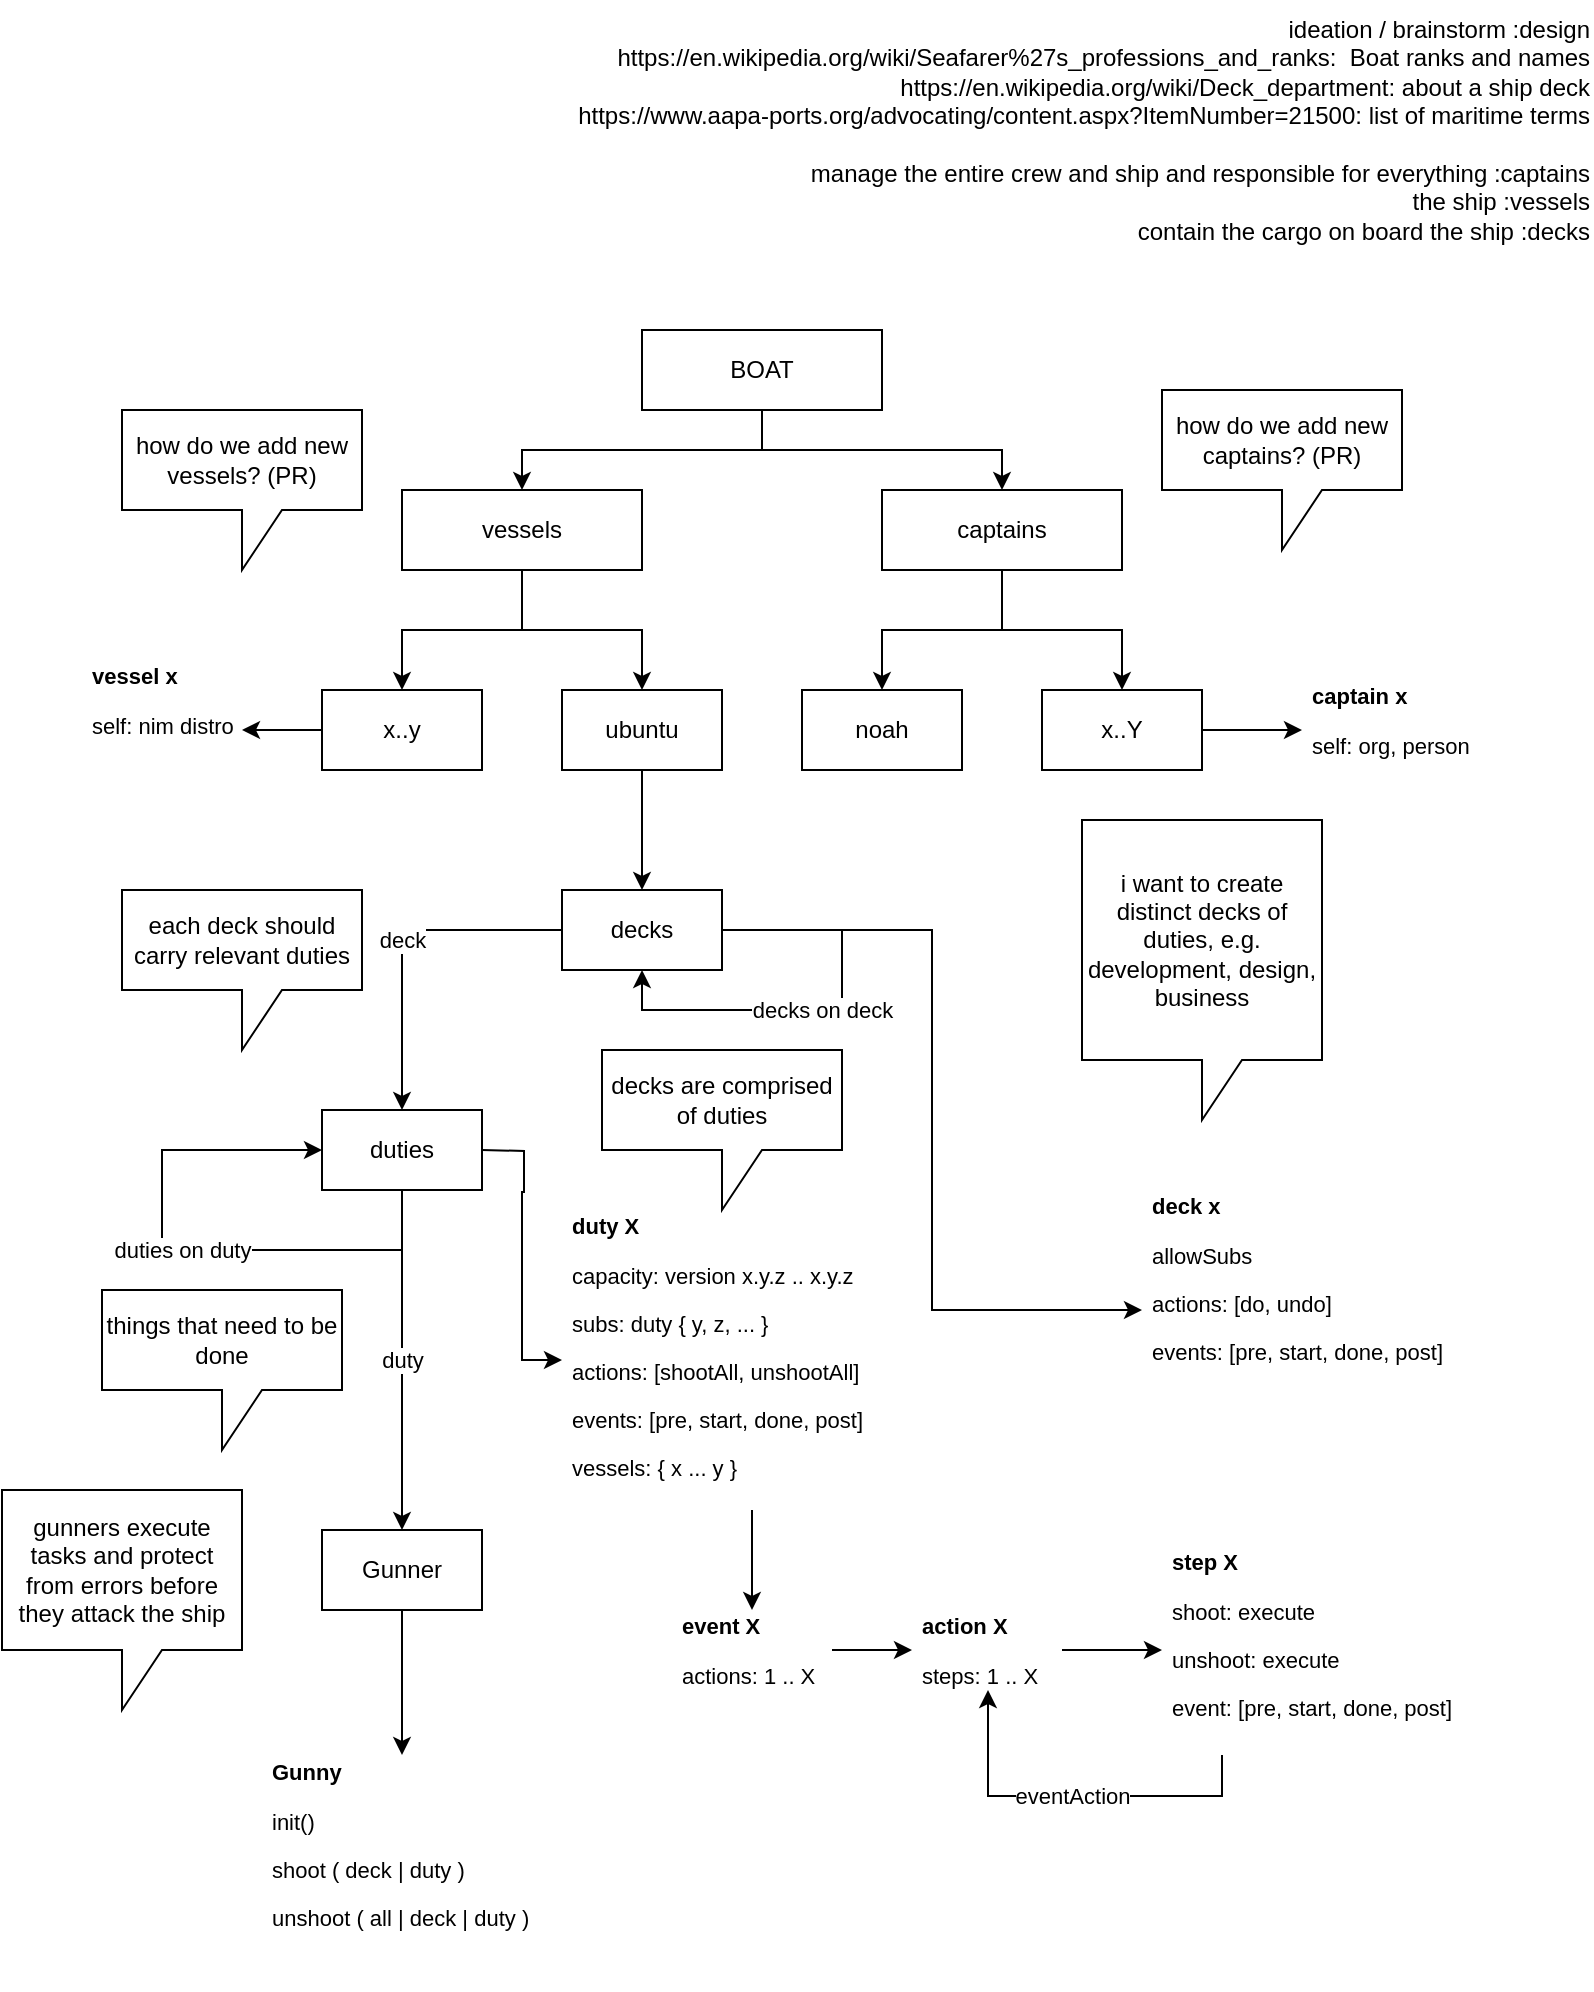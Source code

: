 <mxfile version="20.8.10" type="device"><diagram name="Page-1" id="X1P2WbNKSFlWx2NGWUEG"><mxGraphModel dx="3049" dy="2886" grid="1" gridSize="10" guides="1" tooltips="1" connect="1" arrows="1" fold="1" page="1" pageScale="1" pageWidth="850" pageHeight="1100" math="0" shadow="0"><root><mxCell id="0"/><mxCell id="1" parent="0"/><mxCell id="rLT3Qs8EGzSdSeopqYW6-1" value="&amp;nbsp;ideation / brainstorm :design&lt;br&gt;https://en.wikipedia.org/wiki/Seafarer%27s_professions_and_ranks:&amp;nbsp; Boat ranks and names&lt;br&gt;https://en.wikipedia.org/wiki/Deck_department: about a ship deck&lt;br&gt;https://www.aapa-ports.org/advocating/content.aspx?ItemNumber=21500: list of maritime terms&lt;br&gt;&lt;br&gt;&amp;nbsp; manage the entire crew and ship and responsible for everything :captains&lt;br&gt;&amp;nbsp;the ship :vessels&lt;br&gt;&amp;nbsp;contain the cargo on board the ship :decks" style="text;html=1;align=right;verticalAlign=middle;resizable=0;points=[];autosize=1;strokeColor=none;fillColor=none;" parent="1" vertex="1"><mxGeometry x="310" y="-5" width="530" height="130" as="geometry"/></mxCell><mxCell id="rLT3Qs8EGzSdSeopqYW6-4" value="" style="edgeStyle=orthogonalEdgeStyle;rounded=0;orthogonalLoop=1;jettySize=auto;html=1;" parent="1" source="rLT3Qs8EGzSdSeopqYW6-2" target="rLT3Qs8EGzSdSeopqYW6-3" edge="1"><mxGeometry relative="1" as="geometry"/></mxCell><mxCell id="rLT3Qs8EGzSdSeopqYW6-6" style="edgeStyle=orthogonalEdgeStyle;rounded=0;orthogonalLoop=1;jettySize=auto;html=1;" parent="1" source="rLT3Qs8EGzSdSeopqYW6-2" target="rLT3Qs8EGzSdSeopqYW6-5" edge="1"><mxGeometry relative="1" as="geometry"/></mxCell><mxCell id="rLT3Qs8EGzSdSeopqYW6-2" value="BOAT" style="whiteSpace=wrap;html=1;" parent="1" vertex="1"><mxGeometry x="365" y="160" width="120" height="40" as="geometry"/></mxCell><mxCell id="rLT3Qs8EGzSdSeopqYW6-8" value="" style="edgeStyle=orthogonalEdgeStyle;rounded=0;orthogonalLoop=1;jettySize=auto;html=1;entryX=0.5;entryY=0;entryDx=0;entryDy=0;" parent="1" source="rLT3Qs8EGzSdSeopqYW6-3" target="rLT3Qs8EGzSdSeopqYW6-7" edge="1"><mxGeometry relative="1" as="geometry"><Array as="points"><mxPoint x="305" y="310"/><mxPoint x="245" y="310"/></Array></mxGeometry></mxCell><mxCell id="rLT3Qs8EGzSdSeopqYW6-10" value="" style="edgeStyle=orthogonalEdgeStyle;rounded=0;orthogonalLoop=1;jettySize=auto;html=1;" parent="1" source="rLT3Qs8EGzSdSeopqYW6-3" target="rLT3Qs8EGzSdSeopqYW6-9" edge="1"><mxGeometry relative="1" as="geometry"/></mxCell><mxCell id="rLT3Qs8EGzSdSeopqYW6-3" value="vessels" style="whiteSpace=wrap;html=1;" parent="1" vertex="1"><mxGeometry x="245" y="240" width="120" height="40" as="geometry"/></mxCell><mxCell id="rLT3Qs8EGzSdSeopqYW6-12" value="" style="edgeStyle=orthogonalEdgeStyle;rounded=0;orthogonalLoop=1;jettySize=auto;html=1;" parent="1" source="rLT3Qs8EGzSdSeopqYW6-5" target="rLT3Qs8EGzSdSeopqYW6-11" edge="1"><mxGeometry relative="1" as="geometry"/></mxCell><mxCell id="rLT3Qs8EGzSdSeopqYW6-14" style="edgeStyle=orthogonalEdgeStyle;rounded=0;orthogonalLoop=1;jettySize=auto;html=1;" parent="1" source="rLT3Qs8EGzSdSeopqYW6-5" target="rLT3Qs8EGzSdSeopqYW6-13" edge="1"><mxGeometry relative="1" as="geometry"/></mxCell><mxCell id="rLT3Qs8EGzSdSeopqYW6-5" value="captains" style="whiteSpace=wrap;html=1;" parent="1" vertex="1"><mxGeometry x="485" y="240" width="120" height="40" as="geometry"/></mxCell><mxCell id="WdYo615Ho2aTfb2mWYT5-29" style="edgeStyle=orthogonalEdgeStyle;rounded=0;orthogonalLoop=1;jettySize=auto;html=1;entryX=1;entryY=0.5;entryDx=0;entryDy=0;fontSize=11;" edge="1" parent="1" source="rLT3Qs8EGzSdSeopqYW6-7" target="WdYo615Ho2aTfb2mWYT5-26"><mxGeometry relative="1" as="geometry"/></mxCell><mxCell id="rLT3Qs8EGzSdSeopqYW6-7" value="x..y" style="whiteSpace=wrap;html=1;" parent="1" vertex="1"><mxGeometry x="205" y="340" width="80" height="40" as="geometry"/></mxCell><mxCell id="rLT3Qs8EGzSdSeopqYW6-20" value="" style="edgeStyle=orthogonalEdgeStyle;rounded=0;orthogonalLoop=1;jettySize=auto;html=1;" parent="1" source="rLT3Qs8EGzSdSeopqYW6-9" target="rLT3Qs8EGzSdSeopqYW6-19" edge="1"><mxGeometry relative="1" as="geometry"/></mxCell><mxCell id="rLT3Qs8EGzSdSeopqYW6-9" value="ubuntu" style="whiteSpace=wrap;html=1;" parent="1" vertex="1"><mxGeometry x="325" y="340" width="80" height="40" as="geometry"/></mxCell><mxCell id="rLT3Qs8EGzSdSeopqYW6-11" value="noah" style="whiteSpace=wrap;html=1;" parent="1" vertex="1"><mxGeometry x="445" y="340" width="80" height="40" as="geometry"/></mxCell><mxCell id="WdYo615Ho2aTfb2mWYT5-31" style="edgeStyle=orthogonalEdgeStyle;rounded=0;orthogonalLoop=1;jettySize=auto;html=1;fontSize=11;" edge="1" parent="1" source="rLT3Qs8EGzSdSeopqYW6-13" target="WdYo615Ho2aTfb2mWYT5-30"><mxGeometry relative="1" as="geometry"/></mxCell><mxCell id="rLT3Qs8EGzSdSeopqYW6-13" value="x..Y" style="whiteSpace=wrap;html=1;" parent="1" vertex="1"><mxGeometry x="565" y="340" width="80" height="40" as="geometry"/></mxCell><mxCell id="rLT3Qs8EGzSdSeopqYW6-17" value="how do we add new vessels? (PR)" style="shape=callout;whiteSpace=wrap;html=1;perimeter=calloutPerimeter;" parent="1" vertex="1"><mxGeometry x="105" y="200" width="120" height="80" as="geometry"/></mxCell><mxCell id="rLT3Qs8EGzSdSeopqYW6-18" value="each deck should carry relevant duties" style="shape=callout;whiteSpace=wrap;html=1;perimeter=calloutPerimeter;" parent="1" vertex="1"><mxGeometry x="105" y="440" width="120" height="80" as="geometry"/></mxCell><mxCell id="rLT3Qs8EGzSdSeopqYW6-22" value="deck" style="edgeStyle=orthogonalEdgeStyle;rounded=0;orthogonalLoop=1;jettySize=auto;html=1;" parent="1" source="rLT3Qs8EGzSdSeopqYW6-19" target="rLT3Qs8EGzSdSeopqYW6-21" edge="1"><mxGeometry relative="1" as="geometry"/></mxCell><mxCell id="WdYo615Ho2aTfb2mWYT5-11" value="decks on deck" style="edgeStyle=orthogonalEdgeStyle;rounded=0;orthogonalLoop=1;jettySize=auto;html=1;fontSize=11;entryX=0.5;entryY=1;entryDx=0;entryDy=0;" edge="1" parent="1" source="rLT3Qs8EGzSdSeopqYW6-19" target="rLT3Qs8EGzSdSeopqYW6-19"><mxGeometry relative="1" as="geometry"><mxPoint x="515" y="470" as="targetPoint"/><Array as="points"><mxPoint x="465" y="460"/><mxPoint x="465" y="500"/><mxPoint x="365" y="500"/></Array></mxGeometry></mxCell><mxCell id="WdYo615Ho2aTfb2mWYT5-14" style="edgeStyle=orthogonalEdgeStyle;rounded=0;orthogonalLoop=1;jettySize=auto;html=1;entryX=0;entryY=0.5;entryDx=0;entryDy=0;fontSize=11;" edge="1" parent="1" source="rLT3Qs8EGzSdSeopqYW6-19" target="WdYo615Ho2aTfb2mWYT5-13"><mxGeometry relative="1" as="geometry"><Array as="points"><mxPoint x="510" y="460"/><mxPoint x="510" y="650"/></Array></mxGeometry></mxCell><mxCell id="rLT3Qs8EGzSdSeopqYW6-19" value="decks" style="whiteSpace=wrap;html=1;" parent="1" vertex="1"><mxGeometry x="325" y="440" width="80" height="40" as="geometry"/></mxCell><mxCell id="rLT3Qs8EGzSdSeopqYW6-25" value="duty" style="edgeStyle=orthogonalEdgeStyle;rounded=0;orthogonalLoop=1;jettySize=auto;html=1;entryX=0.5;entryY=0;entryDx=0;entryDy=0;" parent="1" source="rLT3Qs8EGzSdSeopqYW6-21" target="rLT3Qs8EGzSdSeopqYW6-28" edge="1"><mxGeometry relative="1" as="geometry"><mxPoint x="245" y="640" as="targetPoint"/></mxGeometry></mxCell><mxCell id="WdYo615Ho2aTfb2mWYT5-12" value="duties on duty" style="edgeStyle=orthogonalEdgeStyle;rounded=0;orthogonalLoop=1;jettySize=auto;html=1;fontSize=11;entryX=0;entryY=0.5;entryDx=0;entryDy=0;" edge="1" parent="1" source="rLT3Qs8EGzSdSeopqYW6-21" target="rLT3Qs8EGzSdSeopqYW6-21"><mxGeometry relative="1" as="geometry"><mxPoint x="75" y="560" as="targetPoint"/><Array as="points"><mxPoint x="245" y="620"/><mxPoint x="125" y="620"/><mxPoint x="125" y="570"/></Array></mxGeometry></mxCell><mxCell id="rLT3Qs8EGzSdSeopqYW6-21" value="duties" style="whiteSpace=wrap;html=1;" parent="1" vertex="1"><mxGeometry x="205" y="550" width="80" height="40" as="geometry"/></mxCell><mxCell id="rLT3Qs8EGzSdSeopqYW6-23" value="things that need to be done" style="shape=callout;whiteSpace=wrap;html=1;perimeter=calloutPerimeter;" parent="1" vertex="1"><mxGeometry x="95" y="640" width="120" height="80" as="geometry"/></mxCell><mxCell id="WdYo615Ho2aTfb2mWYT5-9" style="edgeStyle=orthogonalEdgeStyle;rounded=0;orthogonalLoop=1;jettySize=auto;html=1;entryX=0;entryY=0.5;entryDx=0;entryDy=0;" edge="1" parent="1" target="WdYo615Ho2aTfb2mWYT5-8"><mxGeometry relative="1" as="geometry"><mxPoint x="285" y="570" as="sourcePoint"/></mxGeometry></mxCell><mxCell id="rLT3Qs8EGzSdSeopqYW6-26" value="decks are comprised of duties" style="shape=callout;whiteSpace=wrap;html=1;perimeter=calloutPerimeter;" parent="1" vertex="1"><mxGeometry x="345" y="520" width="120" height="80" as="geometry"/></mxCell><mxCell id="rLT3Qs8EGzSdSeopqYW6-27" value="i want to create distinct decks of duties, e.g. development, design, business" style="shape=callout;whiteSpace=wrap;html=1;perimeter=calloutPerimeter;" parent="1" vertex="1"><mxGeometry x="585" y="405" width="120" height="150" as="geometry"/></mxCell><mxCell id="WdYo615Ho2aTfb2mWYT5-25" style="edgeStyle=orthogonalEdgeStyle;rounded=0;orthogonalLoop=1;jettySize=auto;html=1;fontSize=11;" edge="1" parent="1" source="rLT3Qs8EGzSdSeopqYW6-28" target="WdYo615Ho2aTfb2mWYT5-24"><mxGeometry relative="1" as="geometry"/></mxCell><mxCell id="rLT3Qs8EGzSdSeopqYW6-28" value="Gunner" style="whiteSpace=wrap;html=1;" parent="1" vertex="1"><mxGeometry x="205" y="760" width="80" height="40" as="geometry"/></mxCell><mxCell id="rLT3Qs8EGzSdSeopqYW6-30" value="gunners execute tasks and protect from errors before they attack the ship" style="shape=callout;whiteSpace=wrap;html=1;perimeter=calloutPerimeter;" parent="1" vertex="1"><mxGeometry x="45" y="740" width="120" height="110" as="geometry"/></mxCell><mxCell id="WdYo615Ho2aTfb2mWYT5-17" value="" style="edgeStyle=orthogonalEdgeStyle;rounded=0;orthogonalLoop=1;jettySize=auto;html=1;fontSize=11;" edge="1" parent="1" source="WdYo615Ho2aTfb2mWYT5-8" target="WdYo615Ho2aTfb2mWYT5-20"><mxGeometry relative="1" as="geometry"/></mxCell><mxCell id="WdYo615Ho2aTfb2mWYT5-8" value="&lt;h1 style=&quot;font-size: 11px;&quot;&gt;duty X&lt;/h1&gt;&lt;p style=&quot;font-size: 11px;&quot;&gt;capacity: version x.y.z .. x.y.z&lt;/p&gt;&lt;p style=&quot;font-size: 11px;&quot;&gt;subs: duty { y, z, ... }&lt;/p&gt;&lt;p style=&quot;font-size: 11px;&quot;&gt;actions: [shootAll, unshootAll]&lt;/p&gt;&lt;p style=&quot;font-size: 11px;&quot;&gt;events: [pre, start, done, post]&lt;/p&gt;&lt;p style=&quot;font-size: 11px;&quot;&gt;vessels: { x ... y }&lt;/p&gt;" style="text;html=1;strokeColor=none;fillColor=none;spacing=5;spacingTop=-15;whiteSpace=wrap;overflow=hidden;rounded=0;comic=0;fontSize=11;" vertex="1" parent="1"><mxGeometry x="325" y="600" width="190" height="150" as="geometry"/></mxCell><mxCell id="WdYo615Ho2aTfb2mWYT5-10" value="how do we add new captains? (PR)" style="shape=callout;whiteSpace=wrap;html=1;perimeter=calloutPerimeter;" vertex="1" parent="1"><mxGeometry x="625" y="190" width="120" height="80" as="geometry"/></mxCell><mxCell id="WdYo615Ho2aTfb2mWYT5-13" value="&lt;h1 style=&quot;font-size: 11px;&quot;&gt;deck x&lt;/h1&gt;&lt;p style=&quot;font-size: 11px;&quot;&gt;&lt;span style=&quot;background-color: initial;&quot;&gt;allowSubs&lt;/span&gt;&lt;br&gt;&lt;/p&gt;&lt;p style=&quot;font-size: 11px;&quot;&gt;actions: [do, undo]&lt;/p&gt;&lt;p style=&quot;font-size: 11px;&quot;&gt;events: [pre, start, done, post]&lt;/p&gt;" style="text;html=1;strokeColor=none;fillColor=none;spacing=5;spacingTop=-15;whiteSpace=wrap;overflow=hidden;rounded=0;comic=0;fontSize=11;" vertex="1" parent="1"><mxGeometry x="615" y="590" width="190" height="120" as="geometry"/></mxCell><mxCell id="WdYo615Ho2aTfb2mWYT5-19" value="" style="edgeStyle=orthogonalEdgeStyle;rounded=0;orthogonalLoop=1;jettySize=auto;html=1;fontSize=11;" edge="1" parent="1" source="WdYo615Ho2aTfb2mWYT5-16" target="WdYo615Ho2aTfb2mWYT5-18"><mxGeometry relative="1" as="geometry"/></mxCell><mxCell id="WdYo615Ho2aTfb2mWYT5-16" value="&lt;h1 style=&quot;font-size: 11px;&quot;&gt;action X&lt;/h1&gt;&lt;p style=&quot;font-size: 11px;&quot;&gt;steps: 1 .. X&lt;/p&gt;&lt;p style=&quot;font-size: 11px;&quot;&gt;&lt;br&gt;&lt;/p&gt;" style="text;html=1;strokeColor=none;fillColor=none;spacing=5;spacingTop=-15;whiteSpace=wrap;overflow=hidden;rounded=0;comic=0;fontSize=11;" vertex="1" parent="1"><mxGeometry x="500" y="800" width="75" height="40" as="geometry"/></mxCell><mxCell id="WdYo615Ho2aTfb2mWYT5-23" value="eventAction" style="edgeStyle=orthogonalEdgeStyle;rounded=0;orthogonalLoop=1;jettySize=auto;html=1;entryX=0.5;entryY=1;entryDx=0;entryDy=0;fontSize=11;" edge="1" parent="1" source="WdYo615Ho2aTfb2mWYT5-18" target="WdYo615Ho2aTfb2mWYT5-16"><mxGeometry relative="1" as="geometry"><Array as="points"><mxPoint x="655" y="893"/><mxPoint x="538" y="893"/><mxPoint x="538" y="840"/></Array></mxGeometry></mxCell><mxCell id="WdYo615Ho2aTfb2mWYT5-18" value="&lt;h1 style=&quot;font-size: 11px;&quot;&gt;step X&lt;/h1&gt;&lt;p style=&quot;font-size: 11px;&quot;&gt;shoot: execute&lt;/p&gt;&lt;p style=&quot;font-size: 11px;&quot;&gt;unshoot: execute&lt;/p&gt;&lt;p style=&quot;font-size: 11px;&quot;&gt;event: [pre, start, done, post]&lt;/p&gt;" style="text;html=1;strokeColor=none;fillColor=none;spacing=5;spacingTop=-15;whiteSpace=wrap;overflow=hidden;rounded=0;comic=0;fontSize=11;" vertex="1" parent="1"><mxGeometry x="625" y="767.5" width="160" height="105" as="geometry"/></mxCell><mxCell id="WdYo615Ho2aTfb2mWYT5-22" style="edgeStyle=orthogonalEdgeStyle;rounded=0;orthogonalLoop=1;jettySize=auto;html=1;fontSize=11;" edge="1" parent="1" source="WdYo615Ho2aTfb2mWYT5-20" target="WdYo615Ho2aTfb2mWYT5-16"><mxGeometry relative="1" as="geometry"/></mxCell><mxCell id="WdYo615Ho2aTfb2mWYT5-20" value="&lt;h1 style=&quot;font-size: 11px;&quot;&gt;event X&lt;/h1&gt;&lt;p style=&quot;font-size: 11px;&quot;&gt;actions: 1 .. X&lt;/p&gt;&lt;p style=&quot;font-size: 11px;&quot;&gt;&lt;br&gt;&lt;/p&gt;" style="text;html=1;strokeColor=none;fillColor=none;spacing=5;spacingTop=-15;whiteSpace=wrap;overflow=hidden;rounded=0;comic=0;fontSize=11;" vertex="1" parent="1"><mxGeometry x="380" y="800" width="80" height="40" as="geometry"/></mxCell><mxCell id="WdYo615Ho2aTfb2mWYT5-24" value="&lt;h1 style=&quot;font-size: 11px;&quot;&gt;Gunny&amp;nbsp;&lt;/h1&gt;&lt;p style=&quot;font-size: 11px;&quot;&gt;init()&lt;/p&gt;&lt;p style=&quot;font-size: 11px;&quot;&gt;shoot ( deck | duty )&lt;/p&gt;&lt;p style=&quot;font-size: 11px;&quot;&gt;&lt;span style=&quot;background-color: initial;&quot;&gt;unshoot ( all | deck | duty )&lt;/span&gt;&lt;br&gt;&lt;/p&gt;" style="text;html=1;strokeColor=none;fillColor=none;spacing=5;spacingTop=-15;whiteSpace=wrap;overflow=hidden;rounded=0;comic=0;fontSize=11;" vertex="1" parent="1"><mxGeometry x="175" y="872.5" width="140" height="117.5" as="geometry"/></mxCell><mxCell id="WdYo615Ho2aTfb2mWYT5-26" value="&lt;h1 style=&quot;font-size: 11px;&quot;&gt;vessel x&lt;/h1&gt;&lt;p style=&quot;font-size: 11px;&quot;&gt;self: nim distro&lt;/p&gt;&lt;p style=&quot;font-size: 11px;&quot;&gt;&lt;br&gt;&lt;/p&gt;" style="text;html=1;strokeColor=none;fillColor=none;spacing=5;spacingTop=-15;whiteSpace=wrap;overflow=hidden;rounded=0;comic=0;fontSize=11;" vertex="1" parent="1"><mxGeometry x="85" y="325" width="80" height="70" as="geometry"/></mxCell><mxCell id="WdYo615Ho2aTfb2mWYT5-30" value="&lt;h1 style=&quot;font-size: 11px;&quot;&gt;captain x&lt;/h1&gt;&lt;p style=&quot;font-size: 11px;&quot;&gt;self: org, person&lt;/p&gt;" style="text;html=1;strokeColor=none;fillColor=none;spacing=5;spacingTop=-15;whiteSpace=wrap;overflow=hidden;rounded=0;comic=0;fontSize=11;" vertex="1" parent="1"><mxGeometry x="695" y="335" width="110" height="50" as="geometry"/></mxCell></root></mxGraphModel></diagram></mxfile>